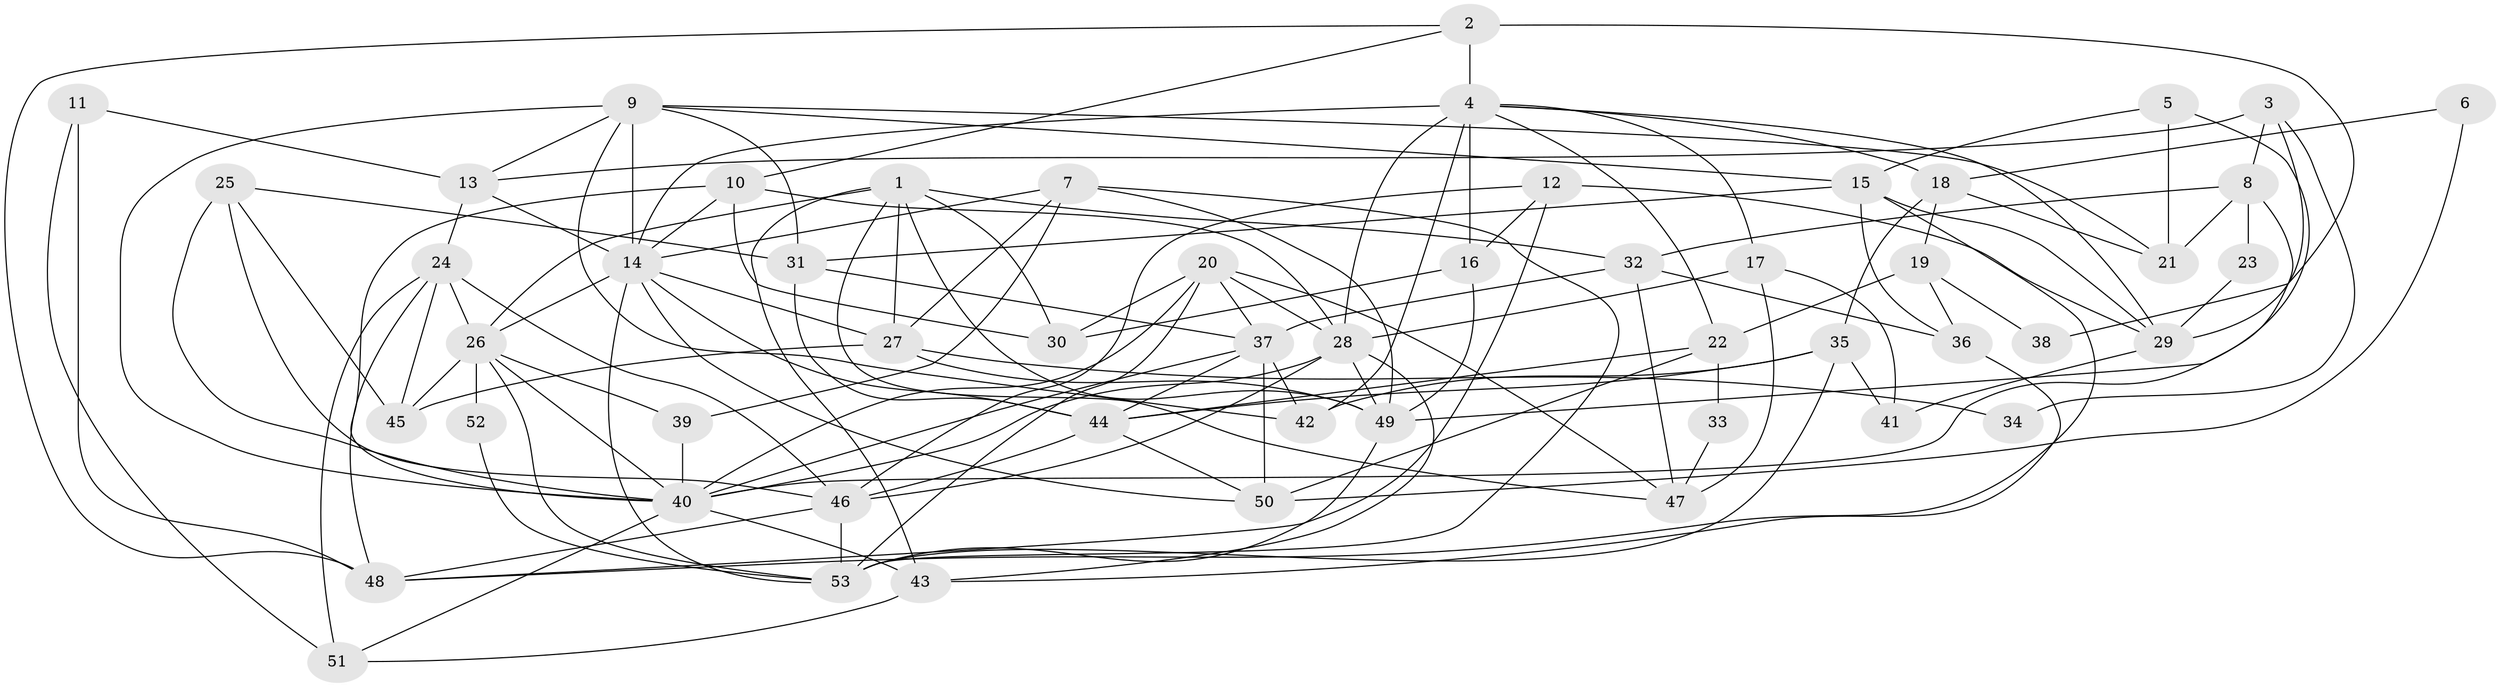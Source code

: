 // original degree distribution, {7: 0.04597701149425287, 5: 0.1839080459770115, 4: 0.3103448275862069, 3: 0.27586206896551724, 6: 0.04597701149425287, 2: 0.11494252873563218, 8: 0.022988505747126436}
// Generated by graph-tools (version 1.1) at 2025/37/03/04/25 23:37:05]
// undirected, 53 vertices, 134 edges
graph export_dot {
  node [color=gray90,style=filled];
  1;
  2;
  3;
  4;
  5;
  6;
  7;
  8;
  9;
  10;
  11;
  12;
  13;
  14;
  15;
  16;
  17;
  18;
  19;
  20;
  21;
  22;
  23;
  24;
  25;
  26;
  27;
  28;
  29;
  30;
  31;
  32;
  33;
  34;
  35;
  36;
  37;
  38;
  39;
  40;
  41;
  42;
  43;
  44;
  45;
  46;
  47;
  48;
  49;
  50;
  51;
  52;
  53;
  1 -- 26 [weight=1.0];
  1 -- 27 [weight=1.0];
  1 -- 30 [weight=1.0];
  1 -- 32 [weight=1.0];
  1 -- 43 [weight=1.0];
  1 -- 47 [weight=1.0];
  1 -- 49 [weight=1.0];
  2 -- 4 [weight=1.0];
  2 -- 10 [weight=1.0];
  2 -- 38 [weight=2.0];
  2 -- 48 [weight=1.0];
  3 -- 8 [weight=1.0];
  3 -- 13 [weight=1.0];
  3 -- 29 [weight=1.0];
  3 -- 34 [weight=1.0];
  4 -- 14 [weight=2.0];
  4 -- 16 [weight=2.0];
  4 -- 17 [weight=1.0];
  4 -- 18 [weight=1.0];
  4 -- 22 [weight=1.0];
  4 -- 28 [weight=1.0];
  4 -- 29 [weight=1.0];
  4 -- 42 [weight=1.0];
  5 -- 15 [weight=1.0];
  5 -- 21 [weight=1.0];
  5 -- 49 [weight=1.0];
  6 -- 18 [weight=1.0];
  6 -- 50 [weight=1.0];
  7 -- 14 [weight=1.0];
  7 -- 27 [weight=1.0];
  7 -- 39 [weight=1.0];
  7 -- 49 [weight=1.0];
  7 -- 53 [weight=1.0];
  8 -- 21 [weight=1.0];
  8 -- 23 [weight=1.0];
  8 -- 32 [weight=1.0];
  8 -- 40 [weight=1.0];
  9 -- 13 [weight=1.0];
  9 -- 14 [weight=1.0];
  9 -- 15 [weight=1.0];
  9 -- 21 [weight=1.0];
  9 -- 31 [weight=1.0];
  9 -- 40 [weight=1.0];
  9 -- 42 [weight=1.0];
  10 -- 14 [weight=1.0];
  10 -- 28 [weight=1.0];
  10 -- 30 [weight=1.0];
  10 -- 40 [weight=1.0];
  11 -- 13 [weight=1.0];
  11 -- 48 [weight=1.0];
  11 -- 51 [weight=1.0];
  12 -- 16 [weight=1.0];
  12 -- 29 [weight=1.0];
  12 -- 46 [weight=1.0];
  12 -- 48 [weight=1.0];
  13 -- 14 [weight=1.0];
  13 -- 24 [weight=1.0];
  14 -- 26 [weight=1.0];
  14 -- 27 [weight=1.0];
  14 -- 44 [weight=1.0];
  14 -- 50 [weight=1.0];
  14 -- 53 [weight=1.0];
  15 -- 29 [weight=2.0];
  15 -- 31 [weight=1.0];
  15 -- 36 [weight=1.0];
  15 -- 48 [weight=1.0];
  16 -- 30 [weight=1.0];
  16 -- 49 [weight=1.0];
  17 -- 28 [weight=1.0];
  17 -- 41 [weight=1.0];
  17 -- 47 [weight=1.0];
  18 -- 19 [weight=1.0];
  18 -- 21 [weight=1.0];
  18 -- 35 [weight=1.0];
  19 -- 22 [weight=1.0];
  19 -- 36 [weight=1.0];
  19 -- 38 [weight=1.0];
  20 -- 28 [weight=1.0];
  20 -- 30 [weight=1.0];
  20 -- 37 [weight=1.0];
  20 -- 40 [weight=1.0];
  20 -- 47 [weight=1.0];
  20 -- 53 [weight=1.0];
  22 -- 33 [weight=1.0];
  22 -- 44 [weight=1.0];
  22 -- 50 [weight=2.0];
  23 -- 29 [weight=1.0];
  24 -- 26 [weight=1.0];
  24 -- 45 [weight=1.0];
  24 -- 46 [weight=1.0];
  24 -- 48 [weight=1.0];
  24 -- 51 [weight=1.0];
  25 -- 31 [weight=1.0];
  25 -- 40 [weight=1.0];
  25 -- 45 [weight=1.0];
  25 -- 46 [weight=1.0];
  26 -- 39 [weight=1.0];
  26 -- 40 [weight=1.0];
  26 -- 45 [weight=1.0];
  26 -- 52 [weight=2.0];
  26 -- 53 [weight=1.0];
  27 -- 34 [weight=1.0];
  27 -- 45 [weight=1.0];
  27 -- 49 [weight=1.0];
  28 -- 40 [weight=1.0];
  28 -- 43 [weight=1.0];
  28 -- 46 [weight=1.0];
  28 -- 49 [weight=1.0];
  29 -- 41 [weight=1.0];
  31 -- 37 [weight=1.0];
  31 -- 44 [weight=1.0];
  32 -- 36 [weight=1.0];
  32 -- 37 [weight=1.0];
  32 -- 47 [weight=1.0];
  33 -- 47 [weight=1.0];
  35 -- 41 [weight=1.0];
  35 -- 42 [weight=1.0];
  35 -- 44 [weight=1.0];
  35 -- 53 [weight=1.0];
  36 -- 43 [weight=1.0];
  37 -- 40 [weight=1.0];
  37 -- 42 [weight=1.0];
  37 -- 44 [weight=1.0];
  37 -- 50 [weight=1.0];
  39 -- 40 [weight=1.0];
  40 -- 43 [weight=1.0];
  40 -- 51 [weight=1.0];
  43 -- 51 [weight=1.0];
  44 -- 46 [weight=1.0];
  44 -- 50 [weight=1.0];
  46 -- 48 [weight=1.0];
  46 -- 53 [weight=1.0];
  49 -- 53 [weight=1.0];
  52 -- 53 [weight=1.0];
}

